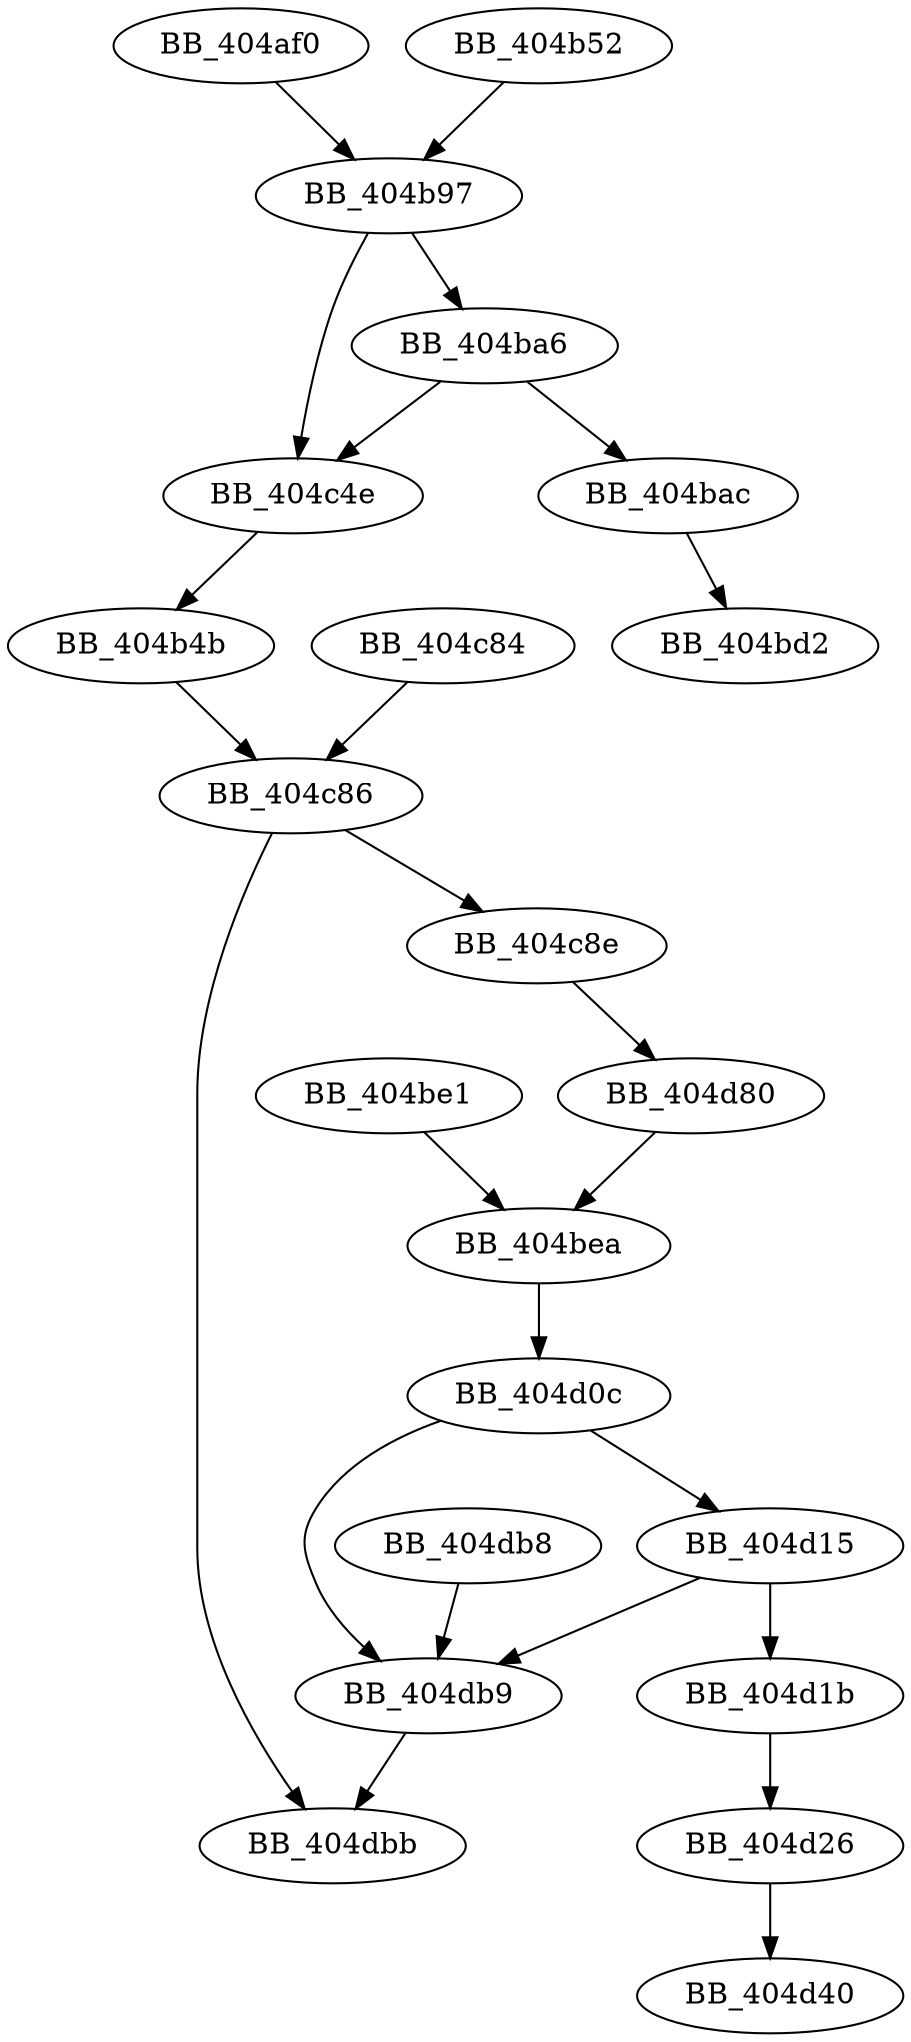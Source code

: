 DiGraph sub_404AF0{
BB_404af0->BB_404b97
BB_404b4b->BB_404c86
BB_404b52->BB_404b97
BB_404b97->BB_404ba6
BB_404b97->BB_404c4e
BB_404ba6->BB_404bac
BB_404ba6->BB_404c4e
BB_404bac->BB_404bd2
BB_404be1->BB_404bea
BB_404bea->BB_404d0c
BB_404c4e->BB_404b4b
BB_404c84->BB_404c86
BB_404c86->BB_404c8e
BB_404c86->BB_404dbb
BB_404c8e->BB_404d80
BB_404d0c->BB_404d15
BB_404d0c->BB_404db9
BB_404d15->BB_404d1b
BB_404d15->BB_404db9
BB_404d1b->BB_404d26
BB_404d26->BB_404d40
BB_404d80->BB_404bea
BB_404db8->BB_404db9
BB_404db9->BB_404dbb
}
